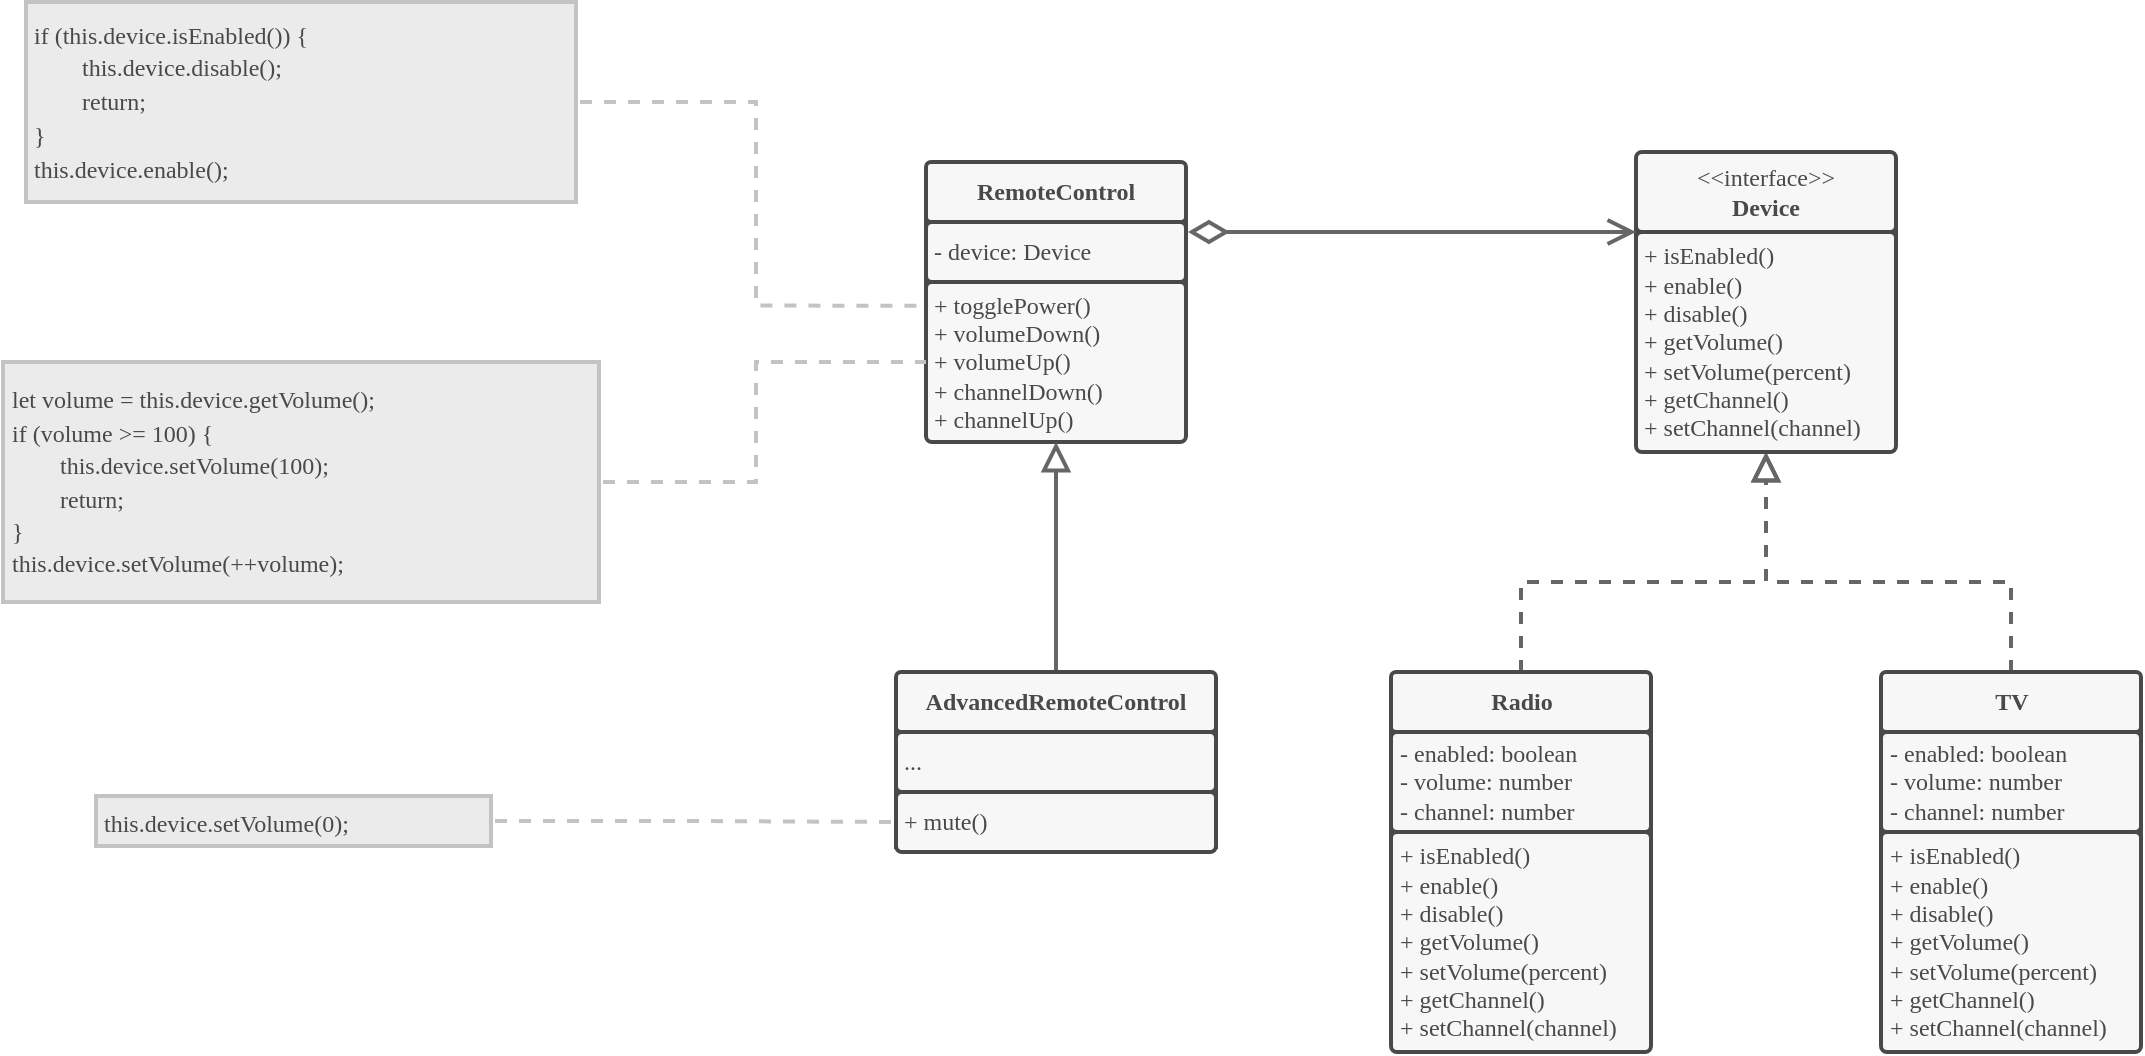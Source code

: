<mxfile>
    <diagram name="Página-1" id="TTp-K46U8V-8WiusqMop">
        <mxGraphModel dx="3380" dy="1830" grid="1" gridSize="10" guides="1" tooltips="1" connect="1" arrows="1" fold="1" page="1" pageScale="1" pageWidth="827" pageHeight="1169" math="0" shadow="0">
            <root>
                <mxCell id="0"/>
                <mxCell id="1" parent="0"/>
                <mxCell id="108" value="" style="whiteSpace=wrap;html=1;fillColor=#494949;strokeColor=#494949;container=0;strokeWidth=2;" vertex="1" parent="1">
                    <mxGeometry x="-812.5" y="102.5" width="130.0" height="60" as="geometry"/>
                </mxCell>
                <mxCell id="116" style="edgeStyle=orthogonalEdgeStyle;html=1;entryX=0.5;entryY=1;entryDx=0;entryDy=0;endArrow=block;rounded=0;strokeColor=#666666;fontSource=https%3A%2F%2Ffonts.googleapis.com%2Fcss%3Ffamily%3DNunito;targetPerimeterSpacing=0;dashed=1;endFill=0;strokeWidth=2;endSize=10;startSize=10;" edge="1" parent="1" source="109" target="99">
                    <mxGeometry relative="1" as="geometry">
                        <Array as="points">
                            <mxPoint x="-747" y="30"/>
                            <mxPoint x="-625" y="30"/>
                        </Array>
                    </mxGeometry>
                </mxCell>
                <mxCell id="109" value="&lt;b style=&quot;color: rgb(73, 73, 73); font-family: Nunito;&quot;&gt;Radio&lt;/b&gt;" style="rounded=1;whiteSpace=wrap;html=1;arcSize=5;fillColor=#F7F7F7;strokeColor=#494949;strokeWidth=2;container=0;absoluteArcSize=1;" vertex="1" parent="1">
                    <mxGeometry x="-812.5" y="75" width="130.0" height="30" as="geometry"/>
                </mxCell>
                <mxCell id="110" value="&lt;span style=&quot;font-family: Nunito;&quot;&gt;- enabled: boolean&lt;br&gt;&lt;/span&gt;&lt;font face=&quot;Nunito&quot;&gt;- volume: number&lt;br&gt;- channel: number&lt;br&gt;&lt;/font&gt;" style="rounded=1;whiteSpace=wrap;html=1;arcSize=6;fillColor=#F7F7F7;strokeColor=#494949;align=left;perimeterSpacing=0;spacingLeft=2;fontColor=#494949;strokeWidth=2;container=0;absoluteArcSize=1;" vertex="1" parent="1">
                    <mxGeometry x="-812.5" y="105" width="130.0" height="50" as="geometry"/>
                </mxCell>
                <mxCell id="111" value="&lt;font data-font-src=&quot;https://fonts.googleapis.com/css?family=Nunito&quot;&gt;&lt;span style=&quot;font-family: Nunito;&quot;&gt;+ isEnabled()&lt;/span&gt;&lt;br style=&quot;font-family: Nunito;&quot;&gt;&lt;span style=&quot;font-family: Nunito;&quot;&gt;+ enable()&lt;/span&gt;&lt;br style=&quot;font-family: Nunito;&quot;&gt;&lt;span style=&quot;font-family: Nunito;&quot;&gt;+ disable()&lt;/span&gt;&lt;br style=&quot;font-family: Nunito;&quot;&gt;&lt;span style=&quot;font-family: Nunito;&quot;&gt;+ getVolume()&lt;/span&gt;&lt;br style=&quot;font-family: Nunito;&quot;&gt;&lt;span style=&quot;font-family: Nunito;&quot;&gt;+ setVolume(percent)&lt;/span&gt;&lt;br style=&quot;font-family: Nunito;&quot;&gt;&lt;span style=&quot;font-family: Nunito;&quot;&gt;+ getChannel()&lt;/span&gt;&lt;br style=&quot;font-family: Nunito;&quot;&gt;&lt;span style=&quot;font-family: Nunito;&quot;&gt;+ setChannel(channel)&lt;/span&gt;&lt;br&gt;&lt;/font&gt;" style="rounded=1;whiteSpace=wrap;html=1;arcSize=6;fillColor=#F7F7F7;strokeColor=#494949;align=left;spacingLeft=2;fontColor=#494949;strokeWidth=2;container=0;absoluteArcSize=1;" vertex="1" parent="1">
                    <mxGeometry x="-812.5" y="155" width="130.0" height="110" as="geometry"/>
                </mxCell>
                <mxCell id="112" value="" style="whiteSpace=wrap;html=1;fillColor=#494949;strokeColor=#494949;container=0;strokeWidth=2;" vertex="1" parent="1">
                    <mxGeometry x="-567.5" y="102.5" width="130.0" height="60" as="geometry"/>
                </mxCell>
                <mxCell id="117" style="edgeStyle=orthogonalEdgeStyle;html=1;entryX=0.5;entryY=1;entryDx=0;entryDy=0;endArrow=block;rounded=0;strokeColor=#666666;fontSource=https%3A%2F%2Ffonts.googleapis.com%2Fcss%3Ffamily%3DNunito;targetPerimeterSpacing=0;dashed=1;endFill=0;strokeWidth=2;endSize=10;startSize=10;" edge="1" parent="1" source="113" target="99">
                    <mxGeometry relative="1" as="geometry">
                        <Array as="points">
                            <mxPoint x="-502" y="30"/>
                            <mxPoint x="-625" y="30"/>
                        </Array>
                    </mxGeometry>
                </mxCell>
                <mxCell id="113" value="&lt;b style=&quot;color: rgb(73, 73, 73); font-family: Nunito;&quot;&gt;TV&lt;/b&gt;" style="rounded=1;whiteSpace=wrap;html=1;arcSize=5;fillColor=#F7F7F7;strokeColor=#494949;strokeWidth=2;container=0;absoluteArcSize=1;" vertex="1" parent="1">
                    <mxGeometry x="-567.5" y="75" width="130.0" height="30" as="geometry"/>
                </mxCell>
                <mxCell id="114" value="&lt;span style=&quot;font-family: Nunito;&quot;&gt;- enabled: boolean&lt;br&gt;&lt;/span&gt;&lt;font face=&quot;Nunito&quot;&gt;- volume: number&lt;br&gt;- channel: number&lt;br&gt;&lt;/font&gt;" style="rounded=1;whiteSpace=wrap;html=1;arcSize=6;fillColor=#F7F7F7;strokeColor=#494949;align=left;perimeterSpacing=0;spacingLeft=2;fontColor=#494949;strokeWidth=2;container=0;absoluteArcSize=1;" vertex="1" parent="1">
                    <mxGeometry x="-567.5" y="105" width="130.0" height="50" as="geometry"/>
                </mxCell>
                <mxCell id="115" value="&lt;font data-font-src=&quot;https://fonts.googleapis.com/css?family=Nunito&quot;&gt;&lt;span style=&quot;font-family: Nunito;&quot;&gt;+ isEnabled()&lt;/span&gt;&lt;br style=&quot;font-family: Nunito;&quot;&gt;&lt;span style=&quot;font-family: Nunito;&quot;&gt;+ enable()&lt;/span&gt;&lt;br style=&quot;font-family: Nunito;&quot;&gt;&lt;span style=&quot;font-family: Nunito;&quot;&gt;+ disable()&lt;/span&gt;&lt;br style=&quot;font-family: Nunito;&quot;&gt;&lt;span style=&quot;font-family: Nunito;&quot;&gt;+ getVolume()&lt;/span&gt;&lt;br style=&quot;font-family: Nunito;&quot;&gt;&lt;span style=&quot;font-family: Nunito;&quot;&gt;+ setVolume(percent)&lt;/span&gt;&lt;br style=&quot;font-family: Nunito;&quot;&gt;&lt;span style=&quot;font-family: Nunito;&quot;&gt;+ getChannel()&lt;/span&gt;&lt;br style=&quot;font-family: Nunito;&quot;&gt;&lt;span style=&quot;font-family: Nunito;&quot;&gt;+ setChannel(channel)&lt;/span&gt;&lt;br&gt;&lt;/font&gt;" style="rounded=1;whiteSpace=wrap;html=1;arcSize=6;fillColor=#F7F7F7;strokeColor=#494949;align=left;spacingLeft=2;fontColor=#494949;strokeWidth=2;container=0;absoluteArcSize=1;" vertex="1" parent="1">
                    <mxGeometry x="-567.5" y="155" width="130.0" height="110" as="geometry"/>
                </mxCell>
                <mxCell id="119" value="" style="group" vertex="1" connectable="0" parent="1">
                    <mxGeometry x="-1045" y="-180" width="130" height="140" as="geometry"/>
                </mxCell>
                <mxCell id="104" value="" style="whiteSpace=wrap;html=1;fillColor=#494949;strokeColor=#494949;container=0;strokeWidth=2;" parent="119" vertex="1">
                    <mxGeometry y="27.5" width="130.0" height="60" as="geometry"/>
                </mxCell>
                <mxCell id="105" value="&lt;b style=&quot;color: rgb(73, 73, 73); font-family: Nunito;&quot;&gt;RemoteControl&lt;/b&gt;" style="rounded=1;whiteSpace=wrap;html=1;arcSize=5;fillColor=#F7F7F7;strokeColor=#494949;strokeWidth=2;container=0;absoluteArcSize=1;" parent="119" vertex="1">
                    <mxGeometry width="130.0" height="30" as="geometry"/>
                </mxCell>
                <mxCell id="106" value="&lt;span style=&quot;font-family: Nunito;&quot;&gt;- device: Device&lt;/span&gt;&lt;font face=&quot;Nunito&quot;&gt;&lt;br&gt;&lt;/font&gt;" style="rounded=1;whiteSpace=wrap;html=1;arcSize=6;fillColor=#F7F7F7;strokeColor=#494949;align=left;perimeterSpacing=0;spacingLeft=2;fontColor=#494949;strokeWidth=2;container=0;absoluteArcSize=1;" parent="119" vertex="1">
                    <mxGeometry y="30" width="130.0" height="30" as="geometry"/>
                </mxCell>
                <mxCell id="107" value="&lt;font data-font-src=&quot;https://fonts.googleapis.com/css?family=Nunito&quot;&gt;&lt;font data-font-src=&quot;https://fonts.googleapis.com/css?family=Nunito&quot; face=&quot;Nunito&quot;&gt;&lt;font data-font-src=&quot;https://fonts.googleapis.com/css?family=Nunito&quot;&gt;+ togglePower()&lt;br&gt;&lt;/font&gt;+ volumeDown()&lt;br&gt;+ volumeUp()&lt;br&gt;+ channelDown()&lt;br&gt;+ channelUp()&lt;/font&gt;&lt;br&gt;&lt;/font&gt;" style="rounded=1;whiteSpace=wrap;html=1;arcSize=6;fillColor=#F7F7F7;strokeColor=#494949;align=left;spacingLeft=2;fontColor=#494949;strokeWidth=2;container=0;absoluteArcSize=1;" parent="119" vertex="1">
                    <mxGeometry y="60" width="130.0" height="80" as="geometry"/>
                </mxCell>
                <mxCell id="120" value="" style="group" vertex="1" connectable="0" parent="1">
                    <mxGeometry x="-690" y="-185" width="130" height="150" as="geometry"/>
                </mxCell>
                <mxCell id="98" value="" style="whiteSpace=wrap;html=1;strokeColor=#494949;fillColor=#494949;container=0;strokeWidth=2;" parent="120" vertex="1">
                    <mxGeometry y="29.934" width="130" height="30" as="geometry"/>
                </mxCell>
                <mxCell id="99" value="&lt;font color=&quot;#494949&quot; data-font-src=&quot;https://fonts.googleapis.com/css?family=Nunito&quot; face=&quot;Nunito&quot;&gt;+ isEnabled()&lt;br&gt;+ enable()&lt;br&gt;+ disable()&lt;br&gt;+ getVolume()&lt;br&gt;+ setVolume(percent)&lt;br&gt;+ getChannel()&lt;br&gt;+ setChannel(channel)&lt;br&gt;&lt;/font&gt;" style="rounded=1;whiteSpace=wrap;html=1;arcSize=6;fillColor=#F7F7F7;strokeColor=#494949;align=left;spacingLeft=2;container=0;strokeWidth=2;absoluteArcSize=1;" parent="120" vertex="1">
                    <mxGeometry y="40" width="130" height="110" as="geometry"/>
                </mxCell>
                <mxCell id="100" value="&lt;font face=&quot;Nunito&quot; color=&quot;#494949&quot;&gt;&amp;lt;&amp;lt;interface&amp;gt;&amp;gt;&lt;br&gt;&lt;b&gt;Device&lt;/b&gt;&lt;br&gt;&lt;/font&gt;" style="rounded=1;whiteSpace=wrap;html=1;arcSize=6;fillColor=#F7F7F7;strokeColor=#494949;container=0;strokeWidth=2;absoluteArcSize=1;" parent="120" vertex="1">
                    <mxGeometry width="130" height="40" as="geometry"/>
                </mxCell>
                <mxCell id="126" style="edgeStyle=orthogonalEdgeStyle;rounded=0;jumpStyle=none;html=1;entryX=0.5;entryY=1;entryDx=0;entryDy=0;strokeWidth=2;startArrow=none;startFill=0;endArrow=block;endFill=0;startSize=15;endSize=10;sourcePerimeterSpacing=0;targetPerimeterSpacing=0;strokeColor=#666666;" edge="1" parent="1" source="123" target="107">
                    <mxGeometry relative="1" as="geometry"/>
                </mxCell>
                <mxCell id="127" style="edgeStyle=orthogonalEdgeStyle;rounded=0;jumpStyle=none;html=1;entryX=0;entryY=0;entryDx=0;entryDy=0;strokeWidth=2;startArrow=diamondThin;startFill=0;endArrow=open;endFill=0;startSize=15;endSize=10;sourcePerimeterSpacing=1;targetPerimeterSpacing=1;strokeColor=#666666;" edge="1" parent="1" source="106" target="99">
                    <mxGeometry relative="1" as="geometry">
                        <Array as="points">
                            <mxPoint x="-810" y="-145"/>
                            <mxPoint x="-810" y="-145"/>
                        </Array>
                    </mxGeometry>
                </mxCell>
                <mxCell id="122" value="" style="whiteSpace=wrap;html=1;fillColor=#494949;strokeColor=#494949;container=0;strokeWidth=2;" vertex="1" parent="1">
                    <mxGeometry x="-1060" y="102.5" width="160" height="60" as="geometry"/>
                </mxCell>
                <mxCell id="123" value="&lt;b style=&quot;color: rgb(73, 73, 73); font-family: Nunito;&quot;&gt;AdvancedRemoteControl&lt;/b&gt;" style="rounded=1;whiteSpace=wrap;html=1;arcSize=5;fillColor=#F7F7F7;strokeColor=#494949;strokeWidth=2;container=0;absoluteArcSize=1;" vertex="1" parent="1">
                    <mxGeometry x="-1060" y="75" width="160" height="30" as="geometry"/>
                </mxCell>
                <mxCell id="124" value="&lt;font face=&quot;Nunito&quot;&gt;...&lt;br&gt;&lt;/font&gt;" style="rounded=1;whiteSpace=wrap;html=1;arcSize=6;fillColor=#F7F7F7;strokeColor=#494949;align=left;perimeterSpacing=0;spacingLeft=2;fontColor=#494949;strokeWidth=2;container=0;absoluteArcSize=1;" vertex="1" parent="1">
                    <mxGeometry x="-1060" y="105" width="160" height="30" as="geometry"/>
                </mxCell>
                <mxCell id="125" value="&lt;font data-font-src=&quot;https://fonts.googleapis.com/css?family=Nunito&quot;&gt;&lt;font data-font-src=&quot;https://fonts.googleapis.com/css?family=Nunito&quot; face=&quot;Nunito&quot;&gt;+ mute()&lt;/font&gt;&lt;br&gt;&lt;/font&gt;" style="rounded=1;whiteSpace=wrap;html=1;arcSize=6;fillColor=#F7F7F7;strokeColor=#494949;align=left;spacingLeft=2;fontColor=#494949;strokeWidth=2;container=0;absoluteArcSize=1;" vertex="1" parent="1">
                    <mxGeometry x="-1060" y="135" width="160" height="30" as="geometry"/>
                </mxCell>
                <mxCell id="130" style="edgeStyle=orthogonalEdgeStyle;rounded=0;jumpStyle=none;html=1;entryX=-0.001;entryY=0.148;entryDx=0;entryDy=0;entryPerimeter=0;strokeColor=#C3C3C3;strokeWidth=2;fontFamily=Helvetica;fontSource=https%3A%2F%2Ffonts.googleapis.com%2Fcss%3Ffamily%3DFira%2BCode%2BMedium;startArrow=none;startFill=0;endArrow=none;endFill=0;startSize=15;endSize=10;sourcePerimeterSpacing=2;targetPerimeterSpacing=1;dashed=1;" edge="1" parent="1" source="128" target="107">
                    <mxGeometry relative="1" as="geometry">
                        <Array as="points">
                            <mxPoint x="-1130" y="-210"/>
                            <mxPoint x="-1130" y="-108"/>
                        </Array>
                    </mxGeometry>
                </mxCell>
                <mxCell id="128" value="&lt;div style=&quot;line-height: 26px;&quot;&gt;&lt;div style=&quot;line-height: 26px;&quot;&gt;&lt;div style=&quot;line-height: 140%;&quot;&gt;&lt;div style=&quot;line-height: 140%;&quot;&gt;&lt;font data-font-src=&quot;https://fonts.googleapis.com/css?family=Fira+Code+Medium&quot; face=&quot;Fira Code Medium&quot;&gt;if (this.device.isEnabled()) {&lt;/font&gt;&lt;/div&gt;&lt;div style=&quot;line-height: 140%;&quot;&gt;&lt;span style=&quot;font-family: &amp;quot;Fira Code Medium&amp;quot;; background-color: initial;&quot;&gt;&lt;span style=&quot;white-space: pre;&quot;&gt;&#9;&lt;/span&gt;this.device.disable();&lt;/span&gt;&lt;/div&gt;&lt;div style=&quot;line-height: 140%;&quot;&gt;&lt;font data-font-src=&quot;https://fonts.googleapis.com/css?family=Fira+Code+Medium&quot; face=&quot;Fira Code Medium&quot;&gt;&amp;nbsp; &amp;nbsp; &amp;nbsp; &amp;nbsp; return;&lt;/font&gt;&lt;/div&gt;&lt;div style=&quot;line-height: 140%;&quot;&gt;&lt;span style=&quot;font-family: &amp;quot;Fira Code Medium&amp;quot;; background-color: initial;&quot;&gt;}&lt;/span&gt;&lt;/div&gt;&lt;div style=&quot;line-height: 140%;&quot;&gt;&lt;font data-font-src=&quot;https://fonts.googleapis.com/css?family=Fira+Code+Medium&quot; face=&quot;Fira Code Medium&quot;&gt;this.device.enable();&lt;/font&gt;&lt;/div&gt;&lt;/div&gt;&lt;/div&gt;&lt;/div&gt;" style="rounded=0;whiteSpace=wrap;html=1;fontColor=#494949;strokeColor=#C3C3C3;fillColor=#EBEBEB;align=left;verticalAlign=middle;spacingLeft=2;spacingRight=1;strokeWidth=2;" vertex="1" parent="1">
                    <mxGeometry x="-1495" y="-260" width="275" height="100" as="geometry"/>
                </mxCell>
                <mxCell id="131" style="edgeStyle=orthogonalEdgeStyle;rounded=0;jumpStyle=none;html=1;entryX=0;entryY=0.5;entryDx=0;entryDy=0;strokeColor=#C3C3C3;strokeWidth=2;fontFamily=Helvetica;fontSource=https%3A%2F%2Ffonts.googleapis.com%2Fcss%3Ffamily%3DFira%2BCode%2BMedium;startArrow=none;startFill=0;endArrow=none;endFill=0;startSize=15;endSize=10;sourcePerimeterSpacing=2;targetPerimeterSpacing=1;dashed=1;" edge="1" parent="1" source="129" target="107">
                    <mxGeometry relative="1" as="geometry">
                        <Array as="points">
                            <mxPoint x="-1130" y="-20"/>
                            <mxPoint x="-1130" y="-80"/>
                        </Array>
                    </mxGeometry>
                </mxCell>
                <mxCell id="129" value="&lt;div style=&quot;line-height: 26px;&quot;&gt;&lt;div style=&quot;line-height: 26px;&quot;&gt;&lt;div style=&quot;line-height: 140%;&quot;&gt;&lt;div style=&quot;line-height: 140%;&quot;&gt;&lt;div style=&quot;line-height: 137%;&quot;&gt;&lt;div style=&quot;line-height: 137%;&quot;&gt;&lt;font data-font-src=&quot;https://fonts.googleapis.com/css?family=Fira+Code+Medium&quot; face=&quot;Fira Code Medium&quot;&gt;let volume = this.device.getVolume();&lt;/font&gt;&lt;/div&gt;&lt;div style=&quot;line-height: 137%;&quot;&gt;&lt;font data-font-src=&quot;https://fonts.googleapis.com/css?family=Fira+Code+Medium&quot; face=&quot;Fira Code Medium&quot;&gt;if (volume &amp;gt;= 100) {&lt;/font&gt;&lt;/div&gt;&lt;div style=&quot;line-height: 137%;&quot;&gt;&lt;span style=&quot;font-family: &amp;quot;Fira Code Medium&amp;quot;; background-color: initial;&quot;&gt;&lt;span style=&quot;white-space: pre;&quot;&gt;&#9;&lt;/span&gt;this.device.setVolume(100);&lt;/span&gt;&lt;/div&gt;&lt;div style=&quot;line-height: 137%;&quot;&gt;&lt;font data-font-src=&quot;https://fonts.googleapis.com/css?family=Fira+Code+Medium&quot; face=&quot;Fira Code Medium&quot;&gt;&lt;span style=&quot;white-space: pre;&quot;&gt;&#9;&lt;/span&gt;return;&lt;/font&gt;&lt;/div&gt;&lt;div style=&quot;line-height: 137%;&quot;&gt;&lt;span style=&quot;font-family: &amp;quot;Fira Code Medium&amp;quot;; background-color: initial;&quot;&gt;}&lt;/span&gt;&lt;/div&gt;&lt;div style=&quot;line-height: 137%;&quot;&gt;&lt;span style=&quot;font-family: &amp;quot;Fira Code Medium&amp;quot;; background-color: initial;&quot;&gt;this.device.setVolume(++volume);&lt;/span&gt;&lt;/div&gt;&lt;/div&gt;&lt;/div&gt;&lt;/div&gt;&lt;/div&gt;&lt;/div&gt;" style="rounded=0;whiteSpace=wrap;html=1;fontColor=#494949;strokeColor=#C3C3C3;fillColor=#EBEBEB;align=left;verticalAlign=middle;spacingLeft=2;spacingRight=1;strokeWidth=2;" vertex="1" parent="1">
                    <mxGeometry x="-1506.5" y="-80" width="298" height="120" as="geometry"/>
                </mxCell>
                <mxCell id="133" style="edgeStyle=orthogonalEdgeStyle;rounded=0;jumpStyle=none;html=1;strokeColor=#C3C3C3;strokeWidth=2;fontFamily=Helvetica;fontSource=https%3A%2F%2Ffonts.googleapis.com%2Fcss%3Ffamily%3DFira%2BCode%2BMedium;startArrow=none;startFill=0;endArrow=none;endFill=0;startSize=15;endSize=10;sourcePerimeterSpacing=2;targetPerimeterSpacing=1;dashed=1;" edge="1" parent="1" source="132" target="125">
                    <mxGeometry relative="1" as="geometry"/>
                </mxCell>
                <mxCell id="132" value="&lt;div style=&quot;line-height: 26px;&quot;&gt;&lt;div style=&quot;line-height: 26px;&quot;&gt;&lt;div style=&quot;line-height: 26px;&quot;&gt;&lt;font data-font-src=&quot;https://fonts.googleapis.com/css?family=Fira+Code+Medium&quot; face=&quot;Fira Code Medium&quot;&gt;this.device.setVolume(0);&lt;/font&gt;&lt;/div&gt;&lt;/div&gt;&lt;/div&gt;" style="rounded=0;whiteSpace=wrap;html=1;fontColor=#494949;strokeColor=#C3C3C3;fillColor=#EBEBEB;align=left;verticalAlign=middle;spacingLeft=2;spacingRight=1;strokeWidth=2;" vertex="1" parent="1">
                    <mxGeometry x="-1460" y="137" width="197.5" height="25" as="geometry"/>
                </mxCell>
            </root>
        </mxGraphModel>
    </diagram>
</mxfile>
